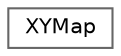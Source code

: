 digraph "Graphical Class Hierarchy"
{
 // INTERACTIVE_SVG=YES
 // LATEX_PDF_SIZE
  bgcolor="transparent";
  edge [fontname=Helvetica,fontsize=10,labelfontname=Helvetica,labelfontsize=10];
  node [fontname=Helvetica,fontsize=10,shape=box,height=0.2,width=0.4];
  rankdir="LR";
  Node0 [id="Node000000",label="XYMap",height=0.2,width=0.4,color="grey40", fillcolor="white", style="filled",URL="$d7/de6/class_x_y_map.html",tooltip=" "];
}

